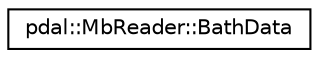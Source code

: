 digraph "Graphical Class Hierarchy"
{
  edge [fontname="Helvetica",fontsize="10",labelfontname="Helvetica",labelfontsize="10"];
  node [fontname="Helvetica",fontsize="10",shape=record];
  rankdir="LR";
  Node1 [label="pdal::MbReader::BathData",height=0.2,width=0.4,color="black", fillcolor="white", style="filled",URL="$structpdal_1_1MbReader_1_1BathData.html"];
}
